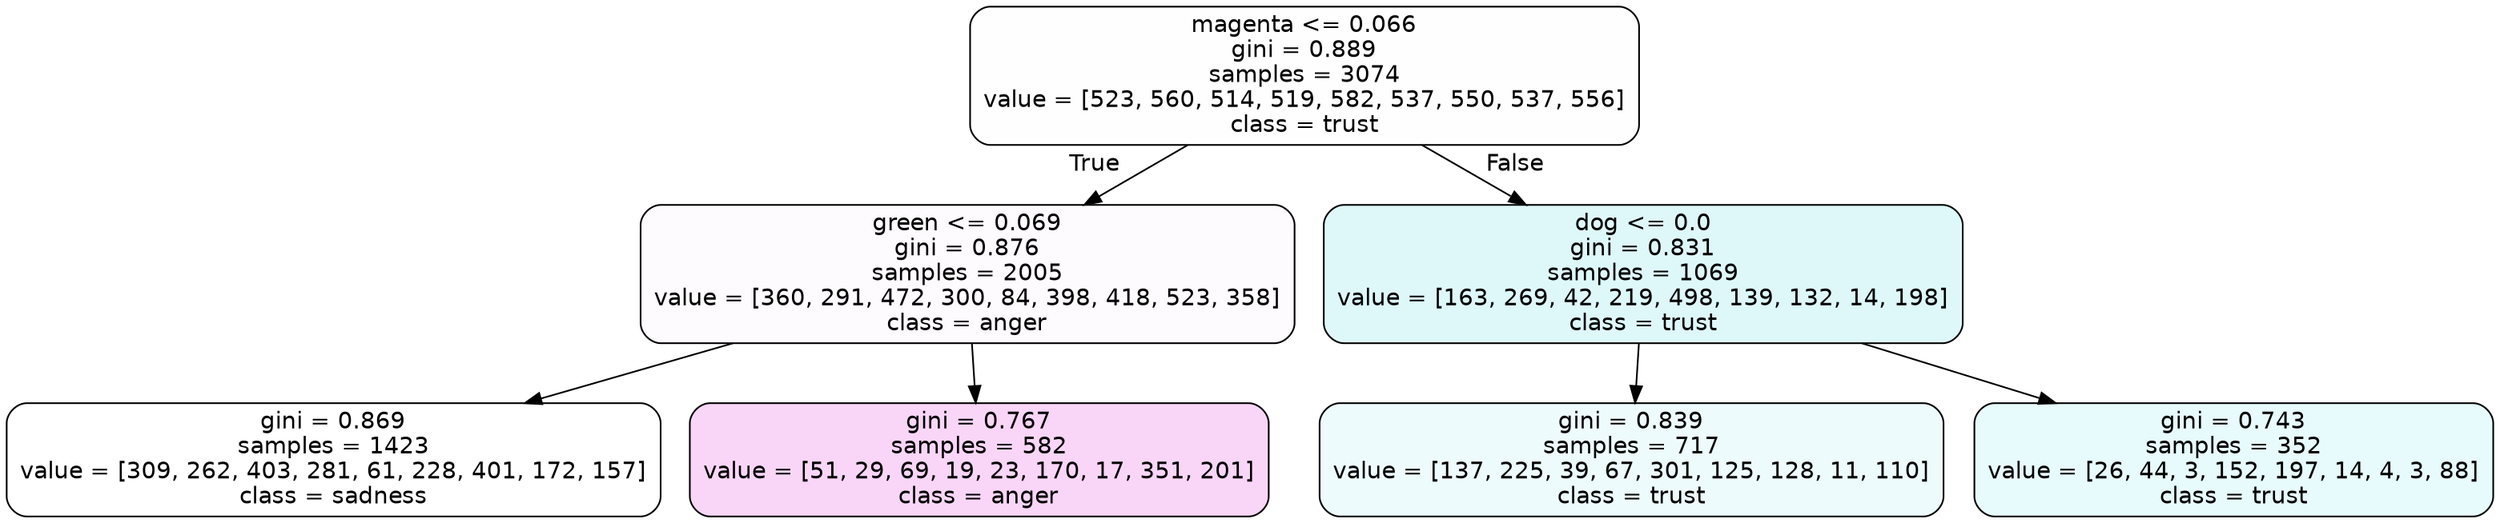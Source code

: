 digraph Tree {
node [shape=box, style="filled, rounded", color="black", fontname=helvetica] ;
edge [fontname=helvetica] ;
0 [label="magenta <= 0.066\ngini = 0.889\nsamples = 3074\nvalue = [523, 560, 514, 519, 582, 537, 550, 537, 556]\nclass = trust", fillcolor="#39d7e501"] ;
1 [label="green <= 0.069\ngini = 0.876\nsamples = 2005\nvalue = [360, 291, 472, 300, 84, 398, 418, 523, 358]\nclass = anger", fillcolor="#e539d705"] ;
0 -> 1 [labeldistance=2.5, labelangle=45, headlabel="True"] ;
2 [label="gini = 0.869\nsamples = 1423\nvalue = [309, 262, 403, 281, 61, 228, 401, 172, 157]\nclass = sadness", fillcolor="#64e53900"] ;
1 -> 2 ;
3 [label="gini = 0.767\nsamples = 582\nvalue = [51, 29, 69, 19, 23, 170, 17, 351, 201]\nclass = anger", fillcolor="#e539d734"] ;
1 -> 3 ;
4 [label="dog <= 0.0\ngini = 0.831\nsamples = 1069\nvalue = [163, 269, 42, 219, 498, 139, 132, 14, 198]\nclass = trust", fillcolor="#39d7e52a"] ;
0 -> 4 [labeldistance=2.5, labelangle=-45, headlabel="False"] ;
5 [label="gini = 0.839\nsamples = 717\nvalue = [137, 225, 39, 67, 301, 125, 128, 11, 110]\nclass = trust", fillcolor="#39d7e515"] ;
4 -> 5 ;
6 [label="gini = 0.743\nsamples = 352\nvalue = [26, 44, 3, 152, 197, 14, 4, 3, 88]\nclass = trust", fillcolor="#39d7e51e"] ;
4 -> 6 ;
}